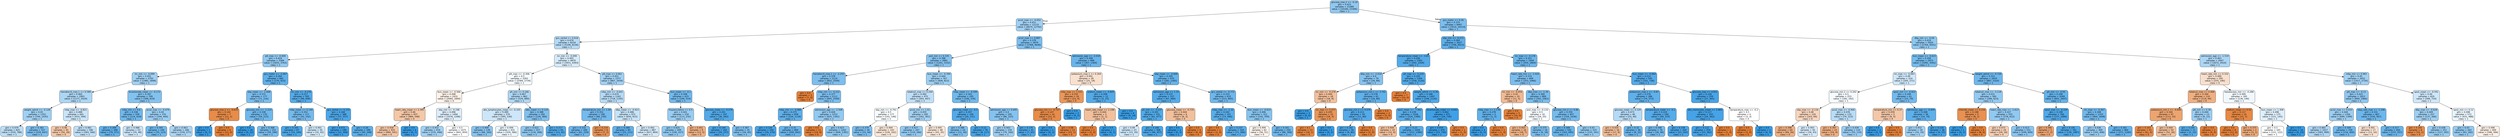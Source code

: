 digraph Tree {
node [shape=box, style="filled, rounded", color="black", fontname="helvetica"] ;
edge [fontname="helvetica"] ;
0 [label="glucose_max.2 <= -0.18\ngini = 0.423\nsamples = 21080\nvalue = [10184, 23306]\nclass = 1", fillcolor="#90c8f0"] ;
1 [label="pco2_max <= -0.052\ngini = 0.451\nsamples = 12133\nvalue = [6674, 12792]\nclass = 1", fillcolor="#a0d0f3"] ;
0 -> 1 [labeldistance=2.5, labelangle=45, headlabel="True"] ;
2 [label="gcs_verbal <= 0.618\ngini = 0.474\nsamples = 8254\nvalue = [5106, 8156]\nclass = 1", fillcolor="#b5daf5"] ;
1 -> 2 ;
3 [label="ptt_max <= -0.009\ngini = 0.424\nsamples = 3384\nvalue = [1655, 3763]\nclass = 1", fillcolor="#90c8f0"] ;
2 -> 3 ;
4 [label="inr_min <= -0.099\ngini = 0.451\nsamples = 2702\nvalue = [1485, 2848]\nclass = 1", fillcolor="#a0d0f3"] ;
3 -> 4 ;
5 [label="hematocrit_max.1 <= 0.589\ngini = 0.465\nsamples = 1993\nvalue = [1177, 2029]\nclass = 1", fillcolor="#acd6f4"] ;
4 -> 5 ;
6 [label="weight_admit <= -0.128\ngini = 0.45\nsamples = 1352\nvalue = [744, 1435]\nclass = 1", fillcolor="#a0d0f2"] ;
5 -> 6 ;
7 [label="gini = 0.479\nsamples = 825\nvalue = [520, 788]\nclass = 1", fillcolor="#bcdef6"] ;
6 -> 7 ;
8 [label="gini = 0.382\nsamples = 527\nvalue = [224, 647]\nclass = 1", fillcolor="#7ebfee"] ;
6 -> 8 ;
9 [label="mbp_max <= -0.821\ngini = 0.488\nsamples = 641\nvalue = [433, 594]\nclass = 1", fillcolor="#c9e4f8"] ;
5 -> 9 ;
10 [label="gini = 0.46\nsamples = 45\nvalue = [50, 28]\nclass = 0", fillcolor="#f4c8a8"] ;
9 -> 10 ;
11 [label="gini = 0.481\nsamples = 596\nvalue = [383, 566]\nclass = 1", fillcolor="#bfdff7"] ;
9 -> 11 ;
12 [label="bicarbonate_mean <= -0.172\ngini = 0.397\nsamples = 709\nvalue = [308, 819]\nclass = 1", fillcolor="#83c2ef"] ;
4 -> 12 ;
13 [label="mbp_min <= 0.6\ngini = 0.336\nsamples = 339\nvalue = [114, 419]\nclass = 1", fillcolor="#6fb8ec"] ;
12 -> 13 ;
14 [label="gini = 0.289\nsamples = 286\nvalue = [79, 371]\nclass = 1", fillcolor="#63b2eb"] ;
13 -> 14 ;
15 [label="gini = 0.488\nsamples = 53\nvalue = [35, 48]\nclass = 1", fillcolor="#c9e4f8"] ;
13 -> 15 ;
16 [label="pco2_max <= -0.479\ngini = 0.44\nsamples = 370\nvalue = [194, 400]\nclass = 1", fillcolor="#99cdf2"] ;
12 -> 16 ;
17 [label="gini = 0.345\nsamples = 104\nvalue = [35, 123]\nclass = 1", fillcolor="#71b9ec"] ;
16 -> 17 ;
18 [label="gini = 0.463\nsamples = 266\nvalue = [159, 277]\nclass = 1", fillcolor="#abd5f4"] ;
16 -> 18 ;
19 [label="gcs_motor <= -2.007\ngini = 0.264\nsamples = 682\nvalue = [170, 915]\nclass = 1", fillcolor="#5eafea"] ;
3 -> 19 ;
20 [label="sbp_mean <= -1.608\ngini = 0.372\nsamples = 177\nvalue = [71, 216]\nclass = 1", fillcolor="#7abdee"] ;
19 -> 20 ;
21 [label="glucose_max.2 <= -0.633\ngini = 0.142\nsamples = 7\nvalue = [12, 1]\nclass = 0", fillcolor="#e78c49"] ;
20 -> 21 ;
22 [label="gini = 0.0\nsamples = 1\nvalue = [0, 1]\nclass = 1", fillcolor="#399de5"] ;
21 -> 22 ;
23 [label="gini = 0.0\nsamples = 6\nvalue = [12, 0]\nclass = 0", fillcolor="#e58139"] ;
21 -> 23 ;
24 [label="glucose_min <= -1.214\ngini = 0.338\nsamples = 170\nvalue = [59, 215]\nclass = 1", fillcolor="#6fb8ec"] ;
20 -> 24 ;
25 [label="gini = 0.0\nsamples = 18\nvalue = [0, 31]\nclass = 1", fillcolor="#399de5"] ;
24 -> 25 ;
26 [label="gini = 0.368\nsamples = 152\nvalue = [59, 184]\nclass = 1", fillcolor="#78bced"] ;
24 -> 26 ;
27 [label="inr_min <= -0.276\ngini = 0.217\nsamples = 505\nvalue = [99, 699]\nclass = 1", fillcolor="#55abe9"] ;
19 -> 27 ;
28 [label="mbp_mean <= 0.144\ngini = 0.352\nsamples = 117\nvalue = [42, 142]\nclass = 1", fillcolor="#74baed"] ;
27 -> 28 ;
29 [label="gini = 0.165\nsamples = 67\nvalue = [10, 100]\nclass = 1", fillcolor="#4da7e8"] ;
28 -> 29 ;
30 [label="gini = 0.491\nsamples = 50\nvalue = [32, 42]\nclass = 1", fillcolor="#d0e8f9"] ;
28 -> 30 ;
31 [label="gcs_verbal <= 0.155\ngini = 0.168\nsamples = 388\nvalue = [57, 557]\nclass = 1", fillcolor="#4da7e8"] ;
27 -> 31 ;
32 [label="gini = 0.072\nsamples = 199\nvalue = [12, 309]\nclass = 1", fillcolor="#41a1e6"] ;
31 -> 32 ;
33 [label="gini = 0.26\nsamples = 189\nvalue = [45, 248]\nclass = 1", fillcolor="#5dafea"] ;
31 -> 33 ;
34 [label="inr_min <= -0.099\ngini = 0.493\nsamples = 4870\nvalue = [3451, 4393]\nclass = 1", fillcolor="#d5eaf9"] ;
2 -> 34 ;
35 [label="ptt_max <= -0.306\ngini = 0.5\nsamples = 3293\nvalue = [2584, 2734]\nclass = 1", fillcolor="#f4fafe"] ;
34 -> 35 ;
36 [label="bun_mean <= -0.566\ngini = 0.498\nsamples = 2431\nvalue = [2060, 1844]\nclass = 0", fillcolor="#fcf2ea"] ;
35 -> 36 ;
37 [label="heart_rate_mean <= 2.395\ngini = 0.46\nsamples = 937\nvalue = [984, 548]\nclass = 0", fillcolor="#f3c7a7"] ;
36 -> 37 ;
38 [label="gini = 0.458\nsamples = 933\nvalue = [984, 541]\nclass = 0", fillcolor="#f3c6a6"] ;
37 -> 38 ;
39 [label="gini = 0.0\nsamples = 4\nvalue = [0, 7]\nclass = 1", fillcolor="#399de5"] ;
37 -> 39 ;
40 [label="sbp_min <= -0.198\ngini = 0.496\nsamples = 1494\nvalue = [1076, 1296]\nclass = 1", fillcolor="#ddeefb"] ;
36 -> 40 ;
41 [label="gini = 0.452\nsamples = 419\nvalue = [235, 446]\nclass = 1", fillcolor="#a1d1f3"] ;
40 -> 41 ;
42 [label="gini = 0.5\nsamples = 1075\nvalue = [841, 850]\nclass = 1", fillcolor="#fdfeff"] ;
40 -> 42 ;
43 [label="ph_min <= 0.166\ngini = 0.467\nsamples = 862\nvalue = [524, 890]\nclass = 1", fillcolor="#aed7f4"] ;
35 -> 43 ;
44 [label="abs_lymphocytes_mean <= -0.105\ngini = 0.489\nsamples = 570\nvalue = [395, 530]\nclass = 1", fillcolor="#cde6f8"] ;
43 -> 44 ;
45 [label="gini = 0.409\nsamples = 139\nvalue = [66, 164]\nclass = 1", fillcolor="#89c4ef"] ;
44 -> 45 ;
46 [label="gini = 0.499\nsamples = 431\nvalue = [329, 366]\nclass = 1", fillcolor="#ebf5fc"] ;
44 -> 46 ;
47 [label="wbc_mean <= 0.119\ngini = 0.388\nsamples = 292\nvalue = [129, 360]\nclass = 1", fillcolor="#80c0ee"] ;
43 -> 47 ;
48 [label="gini = 0.422\nsamples = 227\nvalue = [116, 268]\nclass = 1", fillcolor="#8fc7f0"] ;
47 -> 48 ;
49 [label="gini = 0.217\nsamples = 65\nvalue = [13, 92]\nclass = 1", fillcolor="#55abe9"] ;
47 -> 49 ;
50 [label="ptt_max <= 0.061\ngini = 0.451\nsamples = 1577\nvalue = [867, 1659]\nclass = 1", fillcolor="#a0d0f3"] ;
34 -> 50 ;
51 [label="mbp_min <= -0.641\ngini = 0.474\nsamples = 1162\nvalue = [718, 1145]\nclass = 1", fillcolor="#b5daf5"] ;
50 -> 51 ;
52 [label="temperature_min <= 1.09\ngini = 0.352\nsamples = 190\nvalue = [68, 230]\nclass = 1", fillcolor="#74baed"] ;
51 -> 52 ;
53 [label="gini = 0.332\nsamples = 184\nvalue = [61, 229]\nclass = 1", fillcolor="#6eb7ec"] ;
52 -> 53 ;
54 [label="gini = 0.219\nsamples = 6\nvalue = [7, 1]\nclass = 0", fillcolor="#e99355"] ;
52 -> 54 ;
55 [label="dbp_mean <= -0.923\ngini = 0.486\nsamples = 972\nvalue = [650, 915]\nclass = 1", fillcolor="#c6e3f7"] ;
51 -> 55 ;
56 [label="gini = 0.284\nsamples = 85\nvalue = [23, 111]\nclass = 1", fillcolor="#62b1ea"] ;
55 -> 56 ;
57 [label="gini = 0.492\nsamples = 887\nvalue = [627, 804]\nclass = 1", fillcolor="#d3e9f9"] ;
55 -> 57 ;
58 [label="bun_mean <= -0.1\ngini = 0.348\nsamples = 415\nvalue = [149, 514]\nclass = 1", fillcolor="#72b9ed"] ;
50 -> 58 ;
59 [label="hispanic/latino <= 0.5\ngini = 0.441\nsamples = 218\nvalue = [113, 232]\nclass = 1", fillcolor="#99cdf2"] ;
58 -> 59 ;
60 [label="gini = 0.425\nsamples = 209\nvalue = [100, 227]\nclass = 1", fillcolor="#90c8f0"] ;
59 -> 60 ;
61 [label="gini = 0.401\nsamples = 9\nvalue = [13, 5]\nclass = 0", fillcolor="#efb185"] ;
59 -> 61 ;
62 [label="glucose_mean <= -0.274\ngini = 0.201\nsamples = 197\nvalue = [36, 282]\nclass = 1", fillcolor="#52aae8"] ;
58 -> 62 ;
63 [label="gini = 0.144\nsamples = 162\nvalue = [20, 237]\nclass = 1", fillcolor="#4aa5e7"] ;
62 -> 63 ;
64 [label="gini = 0.387\nsamples = 35\nvalue = [16, 45]\nclass = 1", fillcolor="#7fc0ee"] ;
62 -> 64 ;
65 [label="pco2_max <= 0.887\ngini = 0.378\nsamples = 3879\nvalue = [1568, 4636]\nclass = 1", fillcolor="#7cbeee"] ;
1 -> 65 ;
66 [label="po2_min <= 0.335\ngini = 0.398\nsamples = 2881\nvalue = [1261, 3332]\nclass = 1", fillcolor="#84c2ef"] ;
65 -> 66 ;
67 [label="hematocrit_max.1 <= -2.255\ngini = 0.378\nsamples = 2114\nvalue = [852, 2509]\nclass = 1", fillcolor="#7cbeee"] ;
66 -> 67 ;
68 [label="gini = 0.0\nsamples = 3\nvalue = [7, 0]\nclass = 0", fillcolor="#e58139"] ;
67 -> 68 ;
69 [label="mbp_min <= -0.222\ngini = 0.377\nsamples = 2111\nvalue = [845, 2509]\nclass = 1", fillcolor="#7cbeee"] ;
67 -> 69 ;
70 [label="mbp_min <= -0.988\ngini = 0.275\nsamples = 858\nvalue = [220, 1118]\nclass = 1", fillcolor="#60b0ea"] ;
69 -> 70 ;
71 [label="gini = 0.126\nsamples = 194\nvalue = [20, 276]\nclass = 1", fillcolor="#47a4e7"] ;
70 -> 71 ;
72 [label="gini = 0.31\nsamples = 664\nvalue = [200, 842]\nclass = 1", fillcolor="#68b4eb"] ;
70 -> 72 ;
73 [label="admission_age <= -2.508\ngini = 0.428\nsamples = 1253\nvalue = [625, 1391]\nclass = 1", fillcolor="#92c9f1"] ;
69 -> 73 ;
74 [label="gini = 0.0\nsamples = 11\nvalue = [19, 0]\nclass = 0", fillcolor="#e58139"] ;
73 -> 74 ;
75 [label="gini = 0.423\nsamples = 1242\nvalue = [606, 1391]\nclass = 1", fillcolor="#8fc8f0"] ;
73 -> 75 ;
76 [label="bun_mean <= -0.394\ngini = 0.444\nsamples = 767\nvalue = [409, 823]\nclass = 1", fillcolor="#9bcef2"] ;
66 -> 76 ;
77 [label="totalco2_max <= 0.244\ngini = 0.482\nsamples = 472\nvalue = [303, 447]\nclass = 1", fillcolor="#bfdff7"] ;
76 -> 77 ;
78 [label="sbp_min <= -0.791\ngini = 0.5\nsamples = 177\nvalue = [141, 146]\nclass = 1", fillcolor="#f8fcfe"] ;
77 -> 78 ;
79 [label="gini = 0.379\nsamples = 34\nvalue = [15, 44]\nclass = 1", fillcolor="#7cbeee"] ;
78 -> 79 ;
80 [label="gini = 0.494\nsamples = 143\nvalue = [126, 102]\nclass = 0", fillcolor="#fae7d9"] ;
78 -> 80 ;
81 [label="pco2_min <= 1.01\ngini = 0.455\nsamples = 295\nvalue = [162, 301]\nclass = 1", fillcolor="#a4d2f3"] ;
77 -> 81 ;
82 [label="gini = 0.427\nsamples = 247\nvalue = [119, 266]\nclass = 1", fillcolor="#92c9f1"] ;
81 -> 82 ;
83 [label="gini = 0.495\nsamples = 48\nvalue = [43, 35]\nclass = 0", fillcolor="#fae8da"] ;
81 -> 83 ;
84 [label="mbp_mean <= -0.599\ngini = 0.343\nsamples = 295\nvalue = [106, 376]\nclass = 1", fillcolor="#71b9ec"] ;
76 -> 84 ;
85 [label="glucose_mean <= -0.5\ngini = 0.207\nsamples = 100\nvalue = [20, 151]\nclass = 1", fillcolor="#53aae8"] ;
84 -> 85 ;
86 [label="gini = 0.386\nsamples = 24\nvalue = [12, 34]\nclass = 1", fillcolor="#7fc0ee"] ;
85 -> 86 ;
87 [label="gini = 0.12\nsamples = 76\nvalue = [8, 117]\nclass = 1", fillcolor="#47a4e7"] ;
85 -> 87 ;
88 [label="admission_age <= 0.695\ngini = 0.4\nsamples = 195\nvalue = [86, 225]\nclass = 1", fillcolor="#85c2ef"] ;
84 -> 88 ;
89 [label="gini = 0.443\nsamples = 154\nvalue = [79, 160]\nclass = 1", fillcolor="#9bcdf2"] ;
88 -> 89 ;
90 [label="gini = 0.176\nsamples = 41\nvalue = [7, 65]\nclass = 1", fillcolor="#4ea8e8"] ;
88 -> 90 ;
91 [label="admission_age <= -2.018\ngini = 0.308\nsamples = 998\nvalue = [307, 1304]\nclass = 1", fillcolor="#68b4eb"] ;
65 -> 91 ;
92 [label="potassium_max.1 <= 0.264\ngini = 0.491\nsamples = 28\nvalue = [25, 19]\nclass = 0", fillcolor="#f9e1cf"] ;
91 -> 92 ;
93 [label="mbp_max <= 1.531\ngini = 0.252\nsamples = 16\nvalue = [23, 4]\nclass = 0", fillcolor="#ea975b"] ;
92 -> 93 ;
94 [label="glucose_min <= -0.727\ngini = 0.147\nsamples = 14\nvalue = [23, 2]\nclass = 0", fillcolor="#e78c4a"] ;
93 -> 94 ;
95 [label="gini = 0.0\nsamples = 1\nvalue = [0, 1]\nclass = 1", fillcolor="#399de5"] ;
94 -> 95 ;
96 [label="gini = 0.08\nsamples = 13\nvalue = [23, 1]\nclass = 0", fillcolor="#e68642"] ;
94 -> 96 ;
97 [label="gini = 0.0\nsamples = 2\nvalue = [0, 2]\nclass = 1", fillcolor="#399de5"] ;
93 -> 97 ;
98 [label="sodium_mean <= -0.605\ngini = 0.208\nsamples = 12\nvalue = [2, 15]\nclass = 1", fillcolor="#53aae8"] ;
92 -> 98 ;
99 [label="heart_rate_mean <= 2.198\ngini = 0.444\nsamples = 3\nvalue = [2, 1]\nclass = 0", fillcolor="#f2c09c"] ;
98 -> 99 ;
100 [label="gini = 0.0\nsamples = 2\nvalue = [2, 0]\nclass = 0", fillcolor="#e58139"] ;
99 -> 100 ;
101 [label="gini = 0.0\nsamples = 1\nvalue = [0, 1]\nclass = 1", fillcolor="#399de5"] ;
99 -> 101 ;
102 [label="gini = 0.0\nsamples = 9\nvalue = [0, 14]\nclass = 1", fillcolor="#399de5"] ;
98 -> 102 ;
103 [label="sbp_mean <= -0.668\ngini = 0.295\nsamples = 970\nvalue = [282, 1285]\nclass = 1", fillcolor="#64b3eb"] ;
91 -> 103 ;
104 [label="admission_age <= 1.55\ngini = 0.215\nsamples = 337\nvalue = [67, 480]\nclass = 1", fillcolor="#55abe9"] ;
103 -> 104 ;
105 [label="ph_min <= -3.237\ngini = 0.201\nsamples = 331\nvalue = [61, 477]\nclass = 1", fillcolor="#52aae8"] ;
104 -> 105 ;
106 [label="gini = 0.49\nsamples = 23\nvalue = [15, 20]\nclass = 1", fillcolor="#cee6f8"] ;
105 -> 106 ;
107 [label="gini = 0.166\nsamples = 308\nvalue = [46, 457]\nclass = 1", fillcolor="#4da7e8"] ;
105 -> 107 ;
108 [label="glucose_mean <= -0.735\ngini = 0.444\nsamples = 6\nvalue = [6, 3]\nclass = 0", fillcolor="#f2c09c"] ;
104 -> 108 ;
109 [label="gini = 0.0\nsamples = 2\nvalue = [0, 3]\nclass = 1", fillcolor="#399de5"] ;
108 -> 109 ;
110 [label="gini = 0.0\nsamples = 4\nvalue = [6, 0]\nclass = 0", fillcolor="#e58139"] ;
108 -> 110 ;
111 [label="gcs_verbal <= -0.772\ngini = 0.333\nsamples = 633\nvalue = [215, 805]\nclass = 1", fillcolor="#6eb7ec"] ;
103 -> 111 ;
112 [label="mbp_max <= -1.33\ngini = 0.242\nsamples = 321\nvalue = [73, 446]\nclass = 1", fillcolor="#59ade9"] ;
111 -> 112 ;
113 [label="gini = 0.0\nsamples = 1\nvalue = [2, 0]\nclass = 0", fillcolor="#e58139"] ;
112 -> 113 ;
114 [label="gini = 0.237\nsamples = 320\nvalue = [71, 446]\nclass = 1", fillcolor="#59ade9"] ;
112 -> 114 ;
115 [label="bun_mean <= -0.615\ngini = 0.406\nsamples = 312\nvalue = [142, 359]\nclass = 1", fillcolor="#87c4ef"] ;
111 -> 115 ;
116 [label="gini = 0.499\nsamples = 62\nvalue = [56, 51]\nclass = 0", fillcolor="#fdf4ed"] ;
115 -> 116 ;
117 [label="gini = 0.341\nsamples = 250\nvalue = [86, 308]\nclass = 1", fillcolor="#70b8ec"] ;
115 -> 117 ;
118 [label="gcs_motor <= 0.26\ngini = 0.375\nsamples = 8947\nvalue = [3510, 10514]\nclass = 1", fillcolor="#7bbeee"] ;
0 -> 118 [labeldistance=2.5, labelangle=-45, headlabel="False"] ;
119 [label="sbp_min <= -0.271\ngini = 0.264\nsamples = 3027\nvalue = [746, 4013]\nclass = 1", fillcolor="#5eafea"] ;
118 -> 119 ;
120 [label="temperature_mean <= -3.65\ngini = 0.206\nsamples = 1583\nvalue = [292, 2209]\nclass = 1", fillcolor="#53aae8"] ;
119 -> 120 ;
121 [label="dbp_min <= -2.014\ngini = 0.4\nsamples = 79\nvalue = [34, 89]\nclass = 1", fillcolor="#85c2ef"] ;
120 -> 121 ;
122 [label="inr_min <= -0.276\ngini = 0.444\nsamples = 18\nvalue = [18, 9]\nclass = 0", fillcolor="#f2c09c"] ;
121 -> 122 ;
123 [label="gini = 0.0\nsamples = 3\nvalue = [0, 6]\nclass = 1", fillcolor="#399de5"] ;
122 -> 123 ;
124 [label="inr_max <= 5.077\ngini = 0.245\nsamples = 15\nvalue = [18, 3]\nclass = 0", fillcolor="#e9965a"] ;
122 -> 124 ;
125 [label="gini = 0.1\nsamples = 13\nvalue = [18, 1]\nclass = 0", fillcolor="#e68844"] ;
124 -> 125 ;
126 [label="gini = 0.0\nsamples = 2\nvalue = [0, 2]\nclass = 1", fillcolor="#399de5"] ;
124 -> 126 ;
127 [label="potassium_min.1 <= 3.742\ngini = 0.278\nsamples = 61\nvalue = [16, 80]\nclass = 1", fillcolor="#61b1ea"] ;
121 -> 127 ;
128 [label="glucose_min.2 <= 9.076\ngini = 0.213\nsamples = 59\nvalue = [11, 80]\nclass = 1", fillcolor="#54aae9"] ;
127 -> 128 ;
129 [label="gini = 0.182\nsamples = 58\nvalue = [9, 80]\nclass = 1", fillcolor="#4fa8e8"] ;
128 -> 129 ;
130 [label="gini = 0.0\nsamples = 1\nvalue = [2, 0]\nclass = 0", fillcolor="#e58139"] ;
128 -> 130 ;
131 [label="gini = 0.0\nsamples = 2\nvalue = [5, 0]\nclass = 0", fillcolor="#e58139"] ;
127 -> 131 ;
132 [label="ph_max <= -5.219\ngini = 0.193\nsamples = 1504\nvalue = [258, 2120]\nclass = 1", fillcolor="#51a9e8"] ;
120 -> 132 ;
133 [label="gini = 0.0\nsamples = 7\nvalue = [10, 0]\nclass = 0", fillcolor="#e58139"] ;
132 -> 133 ;
134 [label="weight_admit <= 0.36\ngini = 0.188\nsamples = 1497\nvalue = [248, 2120]\nclass = 1", fillcolor="#50a8e8"] ;
132 -> 134 ;
135 [label="spo2_mean <= -7.062\ngini = 0.239\nsamples = 1026\nvalue = [224, 1390]\nclass = 1", fillcolor="#59ade9"] ;
134 -> 135 ;
136 [label="gini = 0.444\nsamples = 10\nvalue = [12, 6]\nclass = 0", fillcolor="#f2c09c"] ;
135 -> 136 ;
137 [label="gini = 0.23\nsamples = 1016\nvalue = [212, 1384]\nclass = 1", fillcolor="#57ace9"] ;
135 -> 137 ;
138 [label="bicarbonate_mean <= 4.642\ngini = 0.062\nsamples = 471\nvalue = [24, 730]\nclass = 1", fillcolor="#40a0e6"] ;
134 -> 138 ;
139 [label="gini = 0.059\nsamples = 470\nvalue = [23, 730]\nclass = 1", fillcolor="#3fa0e6"] ;
138 -> 139 ;
140 [label="gini = 0.0\nsamples = 1\nvalue = [1, 0]\nclass = 0", fillcolor="#e58139"] ;
138 -> 140 ;
141 [label="inr_max <= -0.178\ngini = 0.321\nsamples = 1444\nvalue = [454, 1804]\nclass = 1", fillcolor="#6bb6ec"] ;
119 -> 141 ;
142 [label="heart_rate_min <= -2.426\ngini = 0.374\nsamples = 899\nvalue = [353, 1066]\nclass = 1", fillcolor="#7bbdee"] ;
141 -> 142 ;
143 [label="inr_min <= -0.454\ngini = 0.43\nsamples = 10\nvalue = [11, 5]\nclass = 0", fillcolor="#f1ba93"] ;
142 -> 143 ;
144 [label="mbp_max <= 2.178\ngini = 0.278\nsamples = 5\nvalue = [1, 5]\nclass = 1", fillcolor="#61b1ea"] ;
143 -> 144 ;
145 [label="gini = 0.0\nsamples = 4\nvalue = [0, 5]\nclass = 1", fillcolor="#399de5"] ;
144 -> 145 ;
146 [label="gini = 0.0\nsamples = 1\nvalue = [1, 0]\nclass = 0", fillcolor="#e58139"] ;
144 -> 146 ;
147 [label="gini = 0.0\nsamples = 5\nvalue = [10, 0]\nclass = 0", fillcolor="#e58139"] ;
143 -> 147 ;
148 [label="dbp_max <= -1.39\ngini = 0.369\nsamples = 889\nvalue = [342, 1061]\nclass = 1", fillcolor="#79bded"] ;
142 -> 148 ;
149 [label="po2_max <= -0.132\ngini = 0.5\nsamples = 32\nvalue = [24, 25]\nclass = 1", fillcolor="#f7fbfe"] ;
148 -> 149 ;
150 [label="gini = 0.403\nsamples = 16\nvalue = [18, 7]\nclass = 0", fillcolor="#efb286"] ;
149 -> 150 ;
151 [label="gini = 0.375\nsamples = 16\nvalue = [6, 18]\nclass = 1", fillcolor="#7bbeee"] ;
149 -> 151 ;
152 [label="glucose_min.2 <= 0.86\ngini = 0.359\nsamples = 857\nvalue = [318, 1036]\nclass = 1", fillcolor="#76bbed"] ;
148 -> 152 ;
153 [label="gini = 0.308\nsamples = 542\nvalue = [163, 695]\nclass = 1", fillcolor="#67b4eb"] ;
152 -> 153 ;
154 [label="gini = 0.43\nsamples = 315\nvalue = [155, 341]\nclass = 1", fillcolor="#93caf1"] ;
152 -> 154 ;
155 [label="bun_mean <= -0.064\ngini = 0.212\nsamples = 545\nvalue = [101, 738]\nclass = 1", fillcolor="#54aae9"] ;
141 -> 155 ;
156 [label="potassium_max.1 <= -0.87\ngini = 0.276\nsamples = 286\nvalue = [74, 373]\nclass = 1", fillcolor="#60b0ea"] ;
155 -> 156 ;
157 [label="glucose_mean <= 0.129\ngini = 0.473\nsamples = 46\nvalue = [25, 40]\nclass = 1", fillcolor="#b5daf5"] ;
156 -> 157 ;
158 [label="gini = 0.435\nsamples = 16\nvalue = [17, 8]\nclass = 0", fillcolor="#f1bc96"] ;
157 -> 158 ;
159 [label="gini = 0.32\nsamples = 30\nvalue = [8, 32]\nclass = 1", fillcolor="#6ab6ec"] ;
157 -> 159 ;
160 [label="temperature_mean <= -0.1\ngini = 0.224\nsamples = 240\nvalue = [49, 333]\nclass = 1", fillcolor="#56abe9"] ;
156 -> 160 ;
161 [label="gini = 0.348\nsamples = 76\nvalue = [26, 90]\nclass = 1", fillcolor="#72b9ed"] ;
160 -> 161 ;
162 [label="gini = 0.158\nsamples = 164\nvalue = [23, 243]\nclass = 1", fillcolor="#4ca6e7"] ;
160 -> 162 ;
163 [label="glucose_max <= 4.831\ngini = 0.128\nsamples = 259\nvalue = [27, 365]\nclass = 1", fillcolor="#48a4e7"] ;
155 -> 163 ;
164 [label="abs_monocytes_mean <= 2.883\ngini = 0.117\nsamples = 255\nvalue = [24, 362]\nclass = 1", fillcolor="#46a3e7"] ;
163 -> 164 ;
165 [label="gini = 0.112\nsamples = 254\nvalue = [23, 362]\nclass = 1", fillcolor="#46a3e7"] ;
164 -> 165 ;
166 [label="gini = 0.0\nsamples = 1\nvalue = [1, 0]\nclass = 0", fillcolor="#e58139"] ;
164 -> 166 ;
167 [label="temperature_max <= -0.2\ngini = 0.5\nsamples = 4\nvalue = [3, 3]\nclass = 0", fillcolor="#ffffff"] ;
163 -> 167 ;
168 [label="gini = 0.0\nsamples = 2\nvalue = [3, 0]\nclass = 0", fillcolor="#e58139"] ;
167 -> 168 ;
169 [label="gini = 0.0\nsamples = 2\nvalue = [0, 3]\nclass = 1", fillcolor="#399de5"] ;
167 -> 169 ;
170 [label="dbp_min <= -0.04\ngini = 0.419\nsamples = 5920\nvalue = [2764, 6501]\nclass = 1", fillcolor="#8dc7f0"] ;
118 -> 170 ;
171 [label="bun_mean <= -0.615\ngini = 0.358\nsamples = 2973\nvalue = [1092, 3591]\nclass = 1", fillcolor="#75bbed"] ;
170 -> 171 ;
172 [label="inr_max <= -0.083\ngini = 0.49\nsamples = 314\nvalue = [205, 271]\nclass = 1", fillcolor="#cfe7f9"] ;
171 -> 172 ;
173 [label="glucose_min.2 <= 0.202\ngini = 0.5\nsamples = 253\nvalue = [182, 192]\nclass = 1", fillcolor="#f5fafe"] ;
172 -> 173 ;
174 [label="sbp_max <= -0.116\ngini = 0.48\nsamples = 120\nvalue = [103, 69]\nclass = 0", fillcolor="#f6d5be"] ;
173 -> 174 ;
175 [label="gini = 0.398\nsamples = 64\nvalue = [69, 26]\nclass = 0", fillcolor="#efb084"] ;
174 -> 175 ;
176 [label="gini = 0.493\nsamples = 56\nvalue = [34, 43]\nclass = 1", fillcolor="#d6eafa"] ;
174 -> 176 ;
177 [label="pco2_max <= -0.906\ngini = 0.476\nsamples = 133\nvalue = [79, 123]\nclass = 1", fillcolor="#b8dcf6"] ;
173 -> 177 ;
178 [label="gini = 0.397\nsamples = 23\nvalue = [24, 9]\nclass = 0", fillcolor="#efb083"] ;
177 -> 178 ;
179 [label="gini = 0.439\nsamples = 110\nvalue = [55, 114]\nclass = 1", fillcolor="#99ccf2"] ;
177 -> 179 ;
180 [label="spo2_min <= -0.922\ngini = 0.349\nsamples = 61\nvalue = [23, 79]\nclass = 1", fillcolor="#73baed"] ;
172 -> 180 ;
181 [label="temperature_min <= 0.37\ngini = 0.459\nsamples = 5\nvalue = [9, 5]\nclass = 0", fillcolor="#f3c7a7"] ;
180 -> 181 ;
182 [label="gini = 0.0\nsamples = 2\nvalue = [0, 5]\nclass = 1", fillcolor="#399de5"] ;
181 -> 182 ;
183 [label="gini = 0.0\nsamples = 3\nvalue = [9, 0]\nclass = 0", fillcolor="#e58139"] ;
181 -> 183 ;
184 [label="admission_age <= -0.809\ngini = 0.268\nsamples = 56\nvalue = [14, 74]\nclass = 1", fillcolor="#5eb0ea"] ;
180 -> 184 ;
185 [label="gini = 0.452\nsamples = 18\nvalue = [10, 19]\nclass = 1", fillcolor="#a1d1f3"] ;
184 -> 185 ;
186 [label="gini = 0.126\nsamples = 38\nvalue = [4, 55]\nclass = 1", fillcolor="#47a4e7"] ;
184 -> 186 ;
187 [label="weight_admit <= -0.729\ngini = 0.333\nsamples = 2659\nvalue = [887, 3320]\nclass = 1", fillcolor="#6eb7ec"] ;
171 -> 187 ;
188 [label="totalco2_max <= -3.118\ngini = 0.431\nsamples = 560\nvalue = [286, 623]\nclass = 1", fillcolor="#94caf1"] ;
187 -> 188 ;
189 [label="chloride_mean <= 0.154\ngini = 0.198\nsamples = 5\nvalue = [8, 1]\nclass = 0", fillcolor="#e89152"] ;
188 -> 189 ;
190 [label="gini = 0.0\nsamples = 1\nvalue = [0, 1]\nclass = 1", fillcolor="#399de5"] ;
189 -> 190 ;
191 [label="gini = 0.0\nsamples = 4\nvalue = [8, 0]\nclass = 0", fillcolor="#e58139"] ;
189 -> 191 ;
192 [label="heart_rate_max <= -1.613\ngini = 0.427\nsamples = 555\nvalue = [278, 622]\nclass = 1", fillcolor="#91c9f1"] ;
188 -> 192 ;
193 [label="gini = 0.473\nsamples = 24\nvalue = [29, 18]\nclass = 0", fillcolor="#f5cfb4"] ;
192 -> 193 ;
194 [label="gini = 0.413\nsamples = 531\nvalue = [249, 604]\nclass = 1", fillcolor="#8bc5f0"] ;
192 -> 194 ;
195 [label="ph_min <= -0.05\ngini = 0.298\nsamples = 2099\nvalue = [601, 2697]\nclass = 1", fillcolor="#65b3eb"] ;
187 -> 195 ;
196 [label="spo2_max <= -6.229\ngini = 0.199\nsamples = 766\nvalue = [137, 1089]\nclass = 1", fillcolor="#52a9e8"] ;
195 -> 196 ;
197 [label="gini = 0.346\nsamples = 5\nvalue = [7, 2]\nclass = 0", fillcolor="#eca572"] ;
196 -> 197 ;
198 [label="gini = 0.191\nsamples = 761\nvalue = [130, 1087]\nclass = 1", fillcolor="#51a9e8"] ;
196 -> 198 ;
199 [label="inr_max <= -0.367\ngini = 0.348\nsamples = 1333\nvalue = [464, 1608]\nclass = 1", fillcolor="#72b9ed"] ;
195 -> 199 ;
200 [label="gini = 0.436\nsamples = 369\nvalue = [193, 408]\nclass = 1", fillcolor="#97cbf1"] ;
199 -> 200 ;
201 [label="gini = 0.301\nsamples = 964\nvalue = [271, 1200]\nclass = 1", fillcolor="#66b3eb"] ;
199 -> 201 ;
202 [label="admission_age <= -1.519\ngini = 0.463\nsamples = 2947\nvalue = [1672, 2910]\nclass = 1", fillcolor="#abd5f4"] ;
170 -> 202 ;
203 [label="heart_rate_min <= 0.332\ngini = 0.489\nsamples = 295\nvalue = [255, 190]\nclass = 0", fillcolor="#f8dfcd"] ;
202 -> 203 ;
204 [label="totalco2_max <= 0.468\ngini = 0.394\nsamples = 110\nvalue = [119, 44]\nclass = 0", fillcolor="#efb082"] ;
203 -> 204 ;
205 [label="potassium_min.1 <= -0.646\ngini = 0.344\nsamples = 97\nvalue = [113, 32]\nclass = 0", fillcolor="#eca571"] ;
204 -> 205 ;
206 [label="gini = 0.163\nsamples = 43\nvalue = [61, 6]\nclass = 0", fillcolor="#e88d4c"] ;
205 -> 206 ;
207 [label="gini = 0.444\nsamples = 54\nvalue = [52, 26]\nclass = 0", fillcolor="#f2c09c"] ;
205 -> 207 ;
208 [label="ptt_min <= 0.39\ngini = 0.444\nsamples = 13\nvalue = [6, 12]\nclass = 1", fillcolor="#9ccef2"] ;
204 -> 208 ;
209 [label="gini = 0.245\nsamples = 11\nvalue = [2, 12]\nclass = 1", fillcolor="#5aade9"] ;
208 -> 209 ;
210 [label="gini = 0.0\nsamples = 2\nvalue = [4, 0]\nclass = 0", fillcolor="#e58139"] ;
208 -> 210 ;
211 [label="baseexcess_min <= -4.288\ngini = 0.499\nsamples = 185\nvalue = [136, 146]\nclass = 1", fillcolor="#f1f8fd"] ;
203 -> 211 ;
212 [label="sodium_mean <= 0.52\ngini = 0.117\nsamples = 10\nvalue = [15, 1]\nclass = 0", fillcolor="#e78946"] ;
211 -> 212 ;
213 [label="gini = 0.0\nsamples = 8\nvalue = [12, 0]\nclass = 0", fillcolor="#e58139"] ;
212 -> 213 ;
214 [label="gini = 0.375\nsamples = 2\nvalue = [3, 1]\nclass = 0", fillcolor="#eeab7b"] ;
212 -> 214 ;
215 [label="bun_mean <= 1.308\ngini = 0.496\nsamples = 175\nvalue = [121, 145]\nclass = 1", fillcolor="#deeffb"] ;
211 -> 215 ;
216 [label="gini = 0.5\nsamples = 165\nvalue = [121, 122]\nclass = 1", fillcolor="#fdfeff"] ;
215 -> 216 ;
217 [label="gini = 0.0\nsamples = 10\nvalue = [0, 23]\nclass = 1", fillcolor="#399de5"] ;
215 -> 217 ;
218 [label="mbp_min <= 0.965\ngini = 0.45\nsamples = 2652\nvalue = [1417, 2720]\nclass = 1", fillcolor="#a0d0f3"] ;
202 -> 218 ;
219 [label="ptt_max <= -0.15\ngini = 0.421\nsamples = 1823\nvalue = [849, 1966]\nclass = 1", fillcolor="#8fc7f0"] ;
218 -> 219 ;
220 [label="pco2_max <= 0.033\ngini = 0.444\nsamples = 1356\nvalue = [699, 1399]\nclass = 1", fillcolor="#9ccef2"] ;
219 -> 220 ;
221 [label="gini = 0.465\nsamples = 1017\nvalue = [583, 999]\nclass = 1", fillcolor="#add6f4"] ;
220 -> 221 ;
222 [label="gini = 0.349\nsamples = 339\nvalue = [116, 400]\nclass = 1", fillcolor="#72b9ed"] ;
220 -> 222 ;
223 [label="resp_rate_max <= -1.296\ngini = 0.331\nsamples = 467\nvalue = [150, 567]\nclass = 1", fillcolor="#6db7ec"] ;
219 -> 223 ;
224 [label="gini = 0.491\nsamples = 17\nvalue = [13, 10]\nclass = 0", fillcolor="#f9e2d1"] ;
223 -> 224 ;
225 [label="gini = 0.317\nsamples = 450\nvalue = [137, 557]\nclass = 1", fillcolor="#6ab5eb"] ;
223 -> 225 ;
226 [label="spo2_mean <= -0.591\ngini = 0.49\nsamples = 829\nvalue = [568, 754]\nclass = 1", fillcolor="#cee7f9"] ;
218 -> 226 ;
227 [label="dbp_max <= -0.628\ngini = 0.449\nsamples = 257\nvalue = [137, 266]\nclass = 1", fillcolor="#9fcff2"] ;
226 -> 227 ;
228 [label="gini = 0.165\nsamples = 6\nvalue = [10, 1]\nclass = 0", fillcolor="#e88e4d"] ;
227 -> 228 ;
229 [label="gini = 0.438\nsamples = 251\nvalue = [127, 265]\nclass = 1", fillcolor="#98ccf1"] ;
227 -> 229 ;
230 [label="spo2_min <= 0.12\ngini = 0.498\nsamples = 572\nvalue = [431, 488]\nclass = 1", fillcolor="#e8f4fc"] ;
226 -> 230 ;
231 [label="gini = 0.43\nsamples = 163\nvalue = [83, 182]\nclass = 1", fillcolor="#93caf1"] ;
230 -> 231 ;
232 [label="gini = 0.498\nsamples = 409\nvalue = [348, 306]\nclass = 0", fillcolor="#fcf0e7"] ;
230 -> 232 ;
}